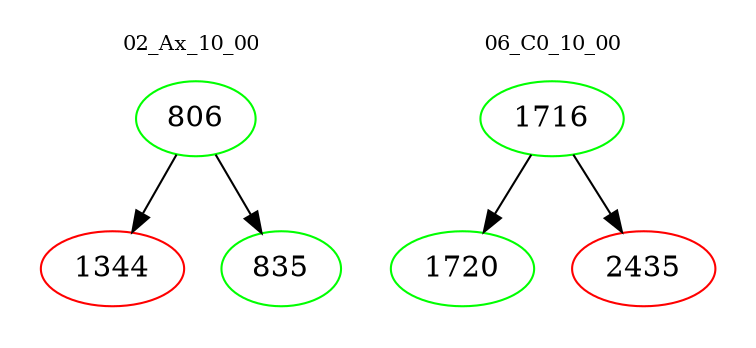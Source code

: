 digraph{
subgraph cluster_0 {
color = white
label = "02_Ax_10_00";
fontsize=10;
T0_806 [label="806", color="green"]
T0_806 -> T0_1344 [color="black"]
T0_1344 [label="1344", color="red"]
T0_806 -> T0_835 [color="black"]
T0_835 [label="835", color="green"]
}
subgraph cluster_1 {
color = white
label = "06_C0_10_00";
fontsize=10;
T1_1716 [label="1716", color="green"]
T1_1716 -> T1_1720 [color="black"]
T1_1720 [label="1720", color="green"]
T1_1716 -> T1_2435 [color="black"]
T1_2435 [label="2435", color="red"]
}
}
